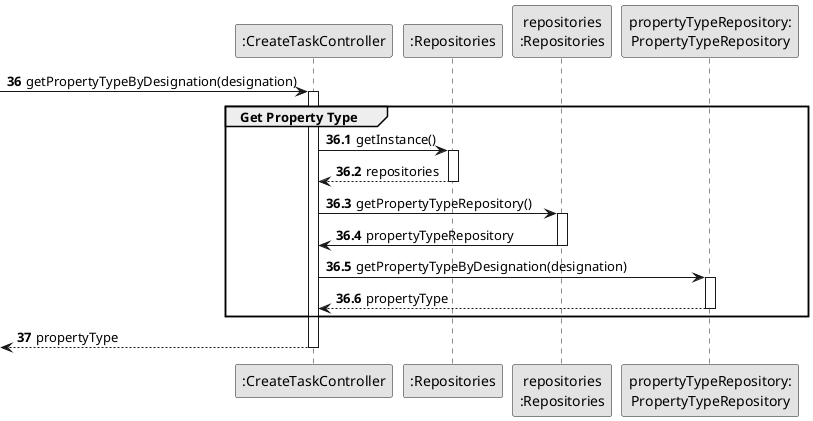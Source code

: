 @startuml
skinparam monochrome true
skinparam packageStyle rectangle
skinparam shadowing false

participant ":CreateTaskController" as CTRL
participant ":Repositories" as RepositorySingleton
participant "repositories\n:Repositories" as PLAT
participant "propertyTypeRepository:\nPropertyTypeRepository" as PropertyTypeRepository

autonumber 36
-> CTRL : getPropertyTypeByDesignation(designation)

autonumber 36.1

activate CTRL
    group Get Property Type
        CTRL -> RepositorySingleton : getInstance()
        activate RepositorySingleton

            RepositorySingleton --> CTRL: repositories
        deactivate RepositorySingleton

        CTRL -> PLAT : getPropertyTypeRepository()
        activate PLAT

            PLAT -> CTRL : propertyTypeRepository
        deactivate PLAT

        CTRL -> PropertyTypeRepository : getPropertyTypeByDesignation(designation)
        activate PropertyTypeRepository

        PropertyTypeRepository --> CTRL : propertyType
        deactivate PropertyTypeRepository

    end group

    autonumber 37
    <-- CTRL : propertyType

deactivate CTRL


@enduml